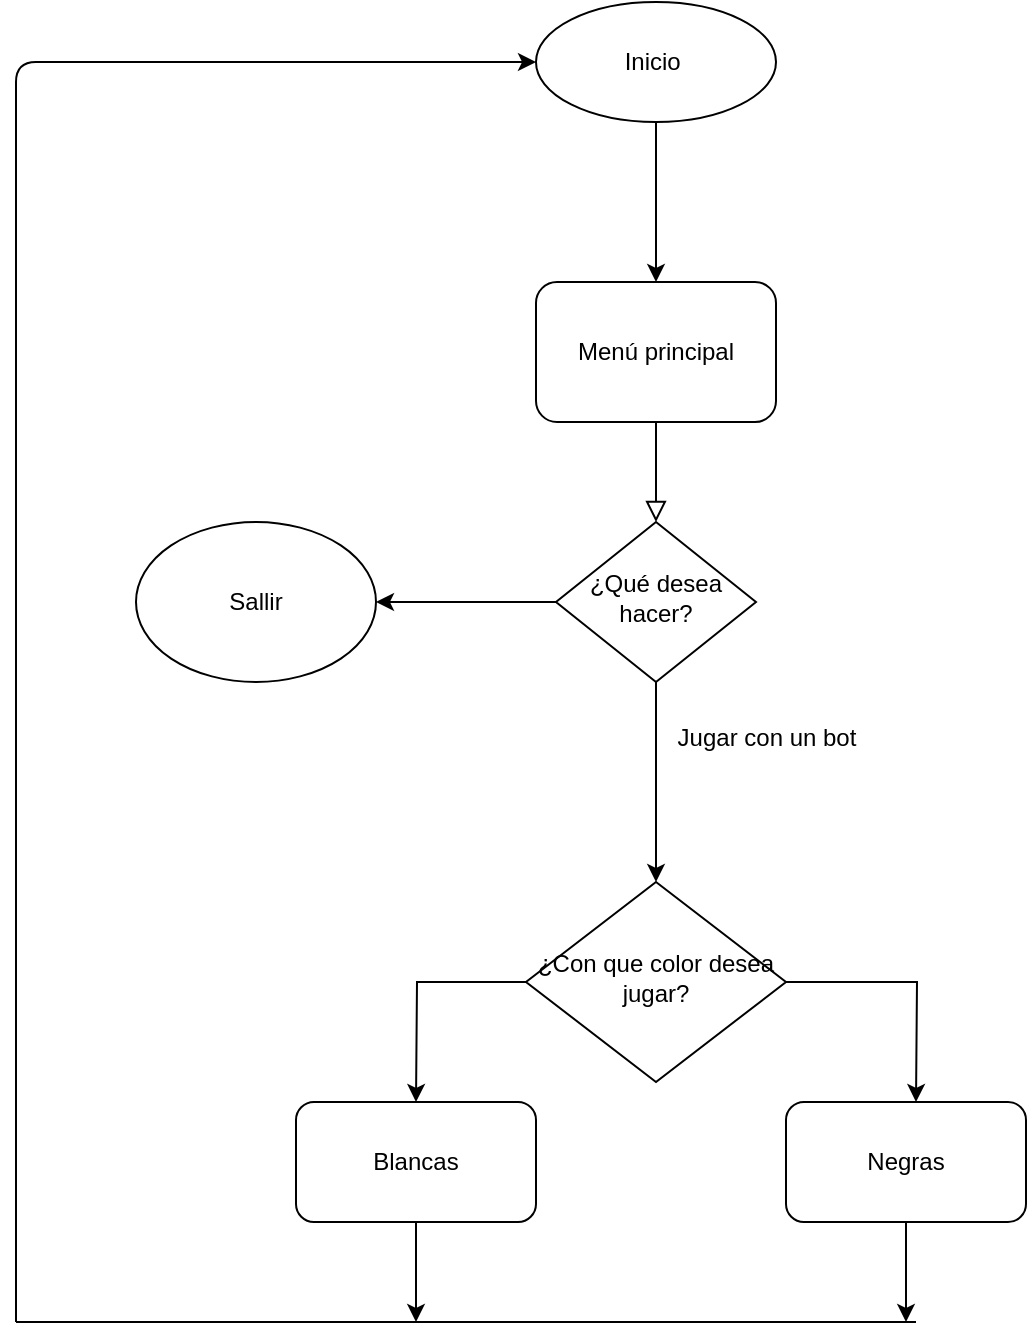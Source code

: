 <mxfile version="14.5.4" type="device"><diagram id="C5RBs43oDa-KdzZeNtuy" name="Page-1"><mxGraphModel dx="2249" dy="1931" grid="1" gridSize="10" guides="1" tooltips="1" connect="1" arrows="1" fold="1" page="1" pageScale="1" pageWidth="827" pageHeight="1169" math="0" shadow="0"><root><mxCell id="WIyWlLk6GJQsqaUBKTNV-0"/><mxCell id="WIyWlLk6GJQsqaUBKTNV-1" parent="WIyWlLk6GJQsqaUBKTNV-0"/><mxCell id="WIyWlLk6GJQsqaUBKTNV-2" value="" style="rounded=0;html=1;jettySize=auto;orthogonalLoop=1;fontSize=11;endArrow=block;endFill=0;endSize=8;strokeWidth=1;shadow=0;labelBackgroundColor=none;edgeStyle=orthogonalEdgeStyle;" parent="WIyWlLk6GJQsqaUBKTNV-1" source="WIyWlLk6GJQsqaUBKTNV-3" target="WIyWlLk6GJQsqaUBKTNV-6" edge="1"><mxGeometry relative="1" as="geometry"/></mxCell><mxCell id="WIyWlLk6GJQsqaUBKTNV-3" value="&lt;font style=&quot;vertical-align: inherit&quot;&gt;&lt;font style=&quot;vertical-align: inherit&quot;&gt;Menú principal&lt;/font&gt;&lt;/font&gt;" style="rounded=1;whiteSpace=wrap;html=1;fontSize=12;glass=0;strokeWidth=1;shadow=0;" parent="WIyWlLk6GJQsqaUBKTNV-1" vertex="1"><mxGeometry x="160" y="80" width="120" height="70" as="geometry"/></mxCell><mxCell id="PjtqtaUttDEqBUAs6EI_-3" style="edgeStyle=orthogonalEdgeStyle;rounded=0;orthogonalLoop=1;jettySize=auto;html=1;entryX=1;entryY=0.5;entryDx=0;entryDy=0;" edge="1" parent="WIyWlLk6GJQsqaUBKTNV-1" source="WIyWlLk6GJQsqaUBKTNV-6" target="PjtqtaUttDEqBUAs6EI_-4"><mxGeometry relative="1" as="geometry"><mxPoint x="120" y="210" as="targetPoint"/></mxGeometry></mxCell><mxCell id="PjtqtaUttDEqBUAs6EI_-7" value="" style="edgeStyle=orthogonalEdgeStyle;rounded=0;orthogonalLoop=1;jettySize=auto;html=1;" edge="1" parent="WIyWlLk6GJQsqaUBKTNV-1" source="WIyWlLk6GJQsqaUBKTNV-6" target="WIyWlLk6GJQsqaUBKTNV-10"><mxGeometry relative="1" as="geometry"/></mxCell><mxCell id="WIyWlLk6GJQsqaUBKTNV-6" value="&lt;font style=&quot;vertical-align: inherit&quot;&gt;&lt;font style=&quot;vertical-align: inherit&quot;&gt;¿Qué desea hacer?&lt;/font&gt;&lt;/font&gt;" style="rhombus;whiteSpace=wrap;html=1;shadow=0;fontFamily=Helvetica;fontSize=12;align=center;strokeWidth=1;spacing=6;spacingTop=-4;" parent="WIyWlLk6GJQsqaUBKTNV-1" vertex="1"><mxGeometry x="170" y="200" width="100" height="80" as="geometry"/></mxCell><mxCell id="PjtqtaUttDEqBUAs6EI_-22" style="edgeStyle=orthogonalEdgeStyle;rounded=0;orthogonalLoop=1;jettySize=auto;html=1;" edge="1" parent="WIyWlLk6GJQsqaUBKTNV-1" source="WIyWlLk6GJQsqaUBKTNV-10"><mxGeometry relative="1" as="geometry"><mxPoint x="100" y="490" as="targetPoint"/></mxGeometry></mxCell><mxCell id="PjtqtaUttDEqBUAs6EI_-23" style="edgeStyle=orthogonalEdgeStyle;rounded=0;orthogonalLoop=1;jettySize=auto;html=1;" edge="1" parent="WIyWlLk6GJQsqaUBKTNV-1" source="WIyWlLk6GJQsqaUBKTNV-10"><mxGeometry relative="1" as="geometry"><mxPoint x="350" y="490" as="targetPoint"/></mxGeometry></mxCell><mxCell id="WIyWlLk6GJQsqaUBKTNV-10" value="¿Con que color desea jugar?" style="rhombus;whiteSpace=wrap;html=1;shadow=0;fontFamily=Helvetica;fontSize=12;align=center;strokeWidth=1;spacing=6;spacingTop=-4;" parent="WIyWlLk6GJQsqaUBKTNV-1" vertex="1"><mxGeometry x="155" y="380" width="130" height="100" as="geometry"/></mxCell><mxCell id="PjtqtaUttDEqBUAs6EI_-2" value="" style="edgeStyle=orthogonalEdgeStyle;rounded=0;orthogonalLoop=1;jettySize=auto;html=1;" edge="1" parent="WIyWlLk6GJQsqaUBKTNV-1" source="PjtqtaUttDEqBUAs6EI_-0" target="WIyWlLk6GJQsqaUBKTNV-3"><mxGeometry relative="1" as="geometry"/></mxCell><mxCell id="PjtqtaUttDEqBUAs6EI_-0" value="&lt;font style=&quot;vertical-align: inherit&quot;&gt;&lt;font style=&quot;vertical-align: inherit&quot;&gt;Inicio&amp;nbsp;&lt;/font&gt;&lt;/font&gt;" style="ellipse;whiteSpace=wrap;html=1;" vertex="1" parent="WIyWlLk6GJQsqaUBKTNV-1"><mxGeometry x="160" y="-60" width="120" height="60" as="geometry"/></mxCell><mxCell id="PjtqtaUttDEqBUAs6EI_-4" value="&lt;font style=&quot;vertical-align: inherit&quot;&gt;&lt;font style=&quot;vertical-align: inherit&quot;&gt;Sallir&lt;/font&gt;&lt;/font&gt;" style="ellipse;whiteSpace=wrap;html=1;" vertex="1" parent="WIyWlLk6GJQsqaUBKTNV-1"><mxGeometry x="-40" y="200" width="120" height="80" as="geometry"/></mxCell><mxCell id="PjtqtaUttDEqBUAs6EI_-8" value="&lt;font style=&quot;vertical-align: inherit&quot;&gt;&lt;font style=&quot;vertical-align: inherit&quot;&gt;Jugar con un bot&lt;br&gt;&lt;br&gt;&lt;/font&gt;&lt;/font&gt;" style="text;html=1;align=center;verticalAlign=middle;resizable=0;points=[];autosize=1;" vertex="1" parent="WIyWlLk6GJQsqaUBKTNV-1"><mxGeometry x="220" y="300" width="110" height="30" as="geometry"/></mxCell><mxCell id="PjtqtaUttDEqBUAs6EI_-24" style="edgeStyle=orthogonalEdgeStyle;rounded=0;orthogonalLoop=1;jettySize=auto;html=1;" edge="1" parent="WIyWlLk6GJQsqaUBKTNV-1" source="PjtqtaUttDEqBUAs6EI_-20"><mxGeometry relative="1" as="geometry"><mxPoint x="100" y="600" as="targetPoint"/></mxGeometry></mxCell><mxCell id="PjtqtaUttDEqBUAs6EI_-20" value="Blancas" style="rounded=1;whiteSpace=wrap;html=1;" vertex="1" parent="WIyWlLk6GJQsqaUBKTNV-1"><mxGeometry x="40" y="490" width="120" height="60" as="geometry"/></mxCell><mxCell id="PjtqtaUttDEqBUAs6EI_-25" style="edgeStyle=orthogonalEdgeStyle;rounded=0;orthogonalLoop=1;jettySize=auto;html=1;" edge="1" parent="WIyWlLk6GJQsqaUBKTNV-1" source="PjtqtaUttDEqBUAs6EI_-21"><mxGeometry relative="1" as="geometry"><mxPoint x="345" y="600" as="targetPoint"/></mxGeometry></mxCell><mxCell id="PjtqtaUttDEqBUAs6EI_-21" value="Negras" style="rounded=1;whiteSpace=wrap;html=1;" vertex="1" parent="WIyWlLk6GJQsqaUBKTNV-1"><mxGeometry x="285" y="490" width="120" height="60" as="geometry"/></mxCell><mxCell id="PjtqtaUttDEqBUAs6EI_-28" value="" style="endArrow=none;html=1;" edge="1" parent="WIyWlLk6GJQsqaUBKTNV-1"><mxGeometry width="50" height="50" relative="1" as="geometry"><mxPoint x="-100" y="600" as="sourcePoint"/><mxPoint x="350" y="600" as="targetPoint"/></mxGeometry></mxCell><mxCell id="PjtqtaUttDEqBUAs6EI_-29" value="" style="endArrow=classic;html=1;entryX=0;entryY=0.5;entryDx=0;entryDy=0;" edge="1" parent="WIyWlLk6GJQsqaUBKTNV-1" target="PjtqtaUttDEqBUAs6EI_-0"><mxGeometry width="50" height="50" relative="1" as="geometry"><mxPoint x="-100" y="-10" as="sourcePoint"/><mxPoint x="240" y="340" as="targetPoint"/><Array as="points"><mxPoint x="-100" y="-30"/></Array></mxGeometry></mxCell><mxCell id="PjtqtaUttDEqBUAs6EI_-31" value="" style="endArrow=none;html=1;" edge="1" parent="WIyWlLk6GJQsqaUBKTNV-1"><mxGeometry width="50" height="50" relative="1" as="geometry"><mxPoint x="-100" y="600" as="sourcePoint"/><mxPoint x="-100" y="-10" as="targetPoint"/></mxGeometry></mxCell></root></mxGraphModel></diagram></mxfile>